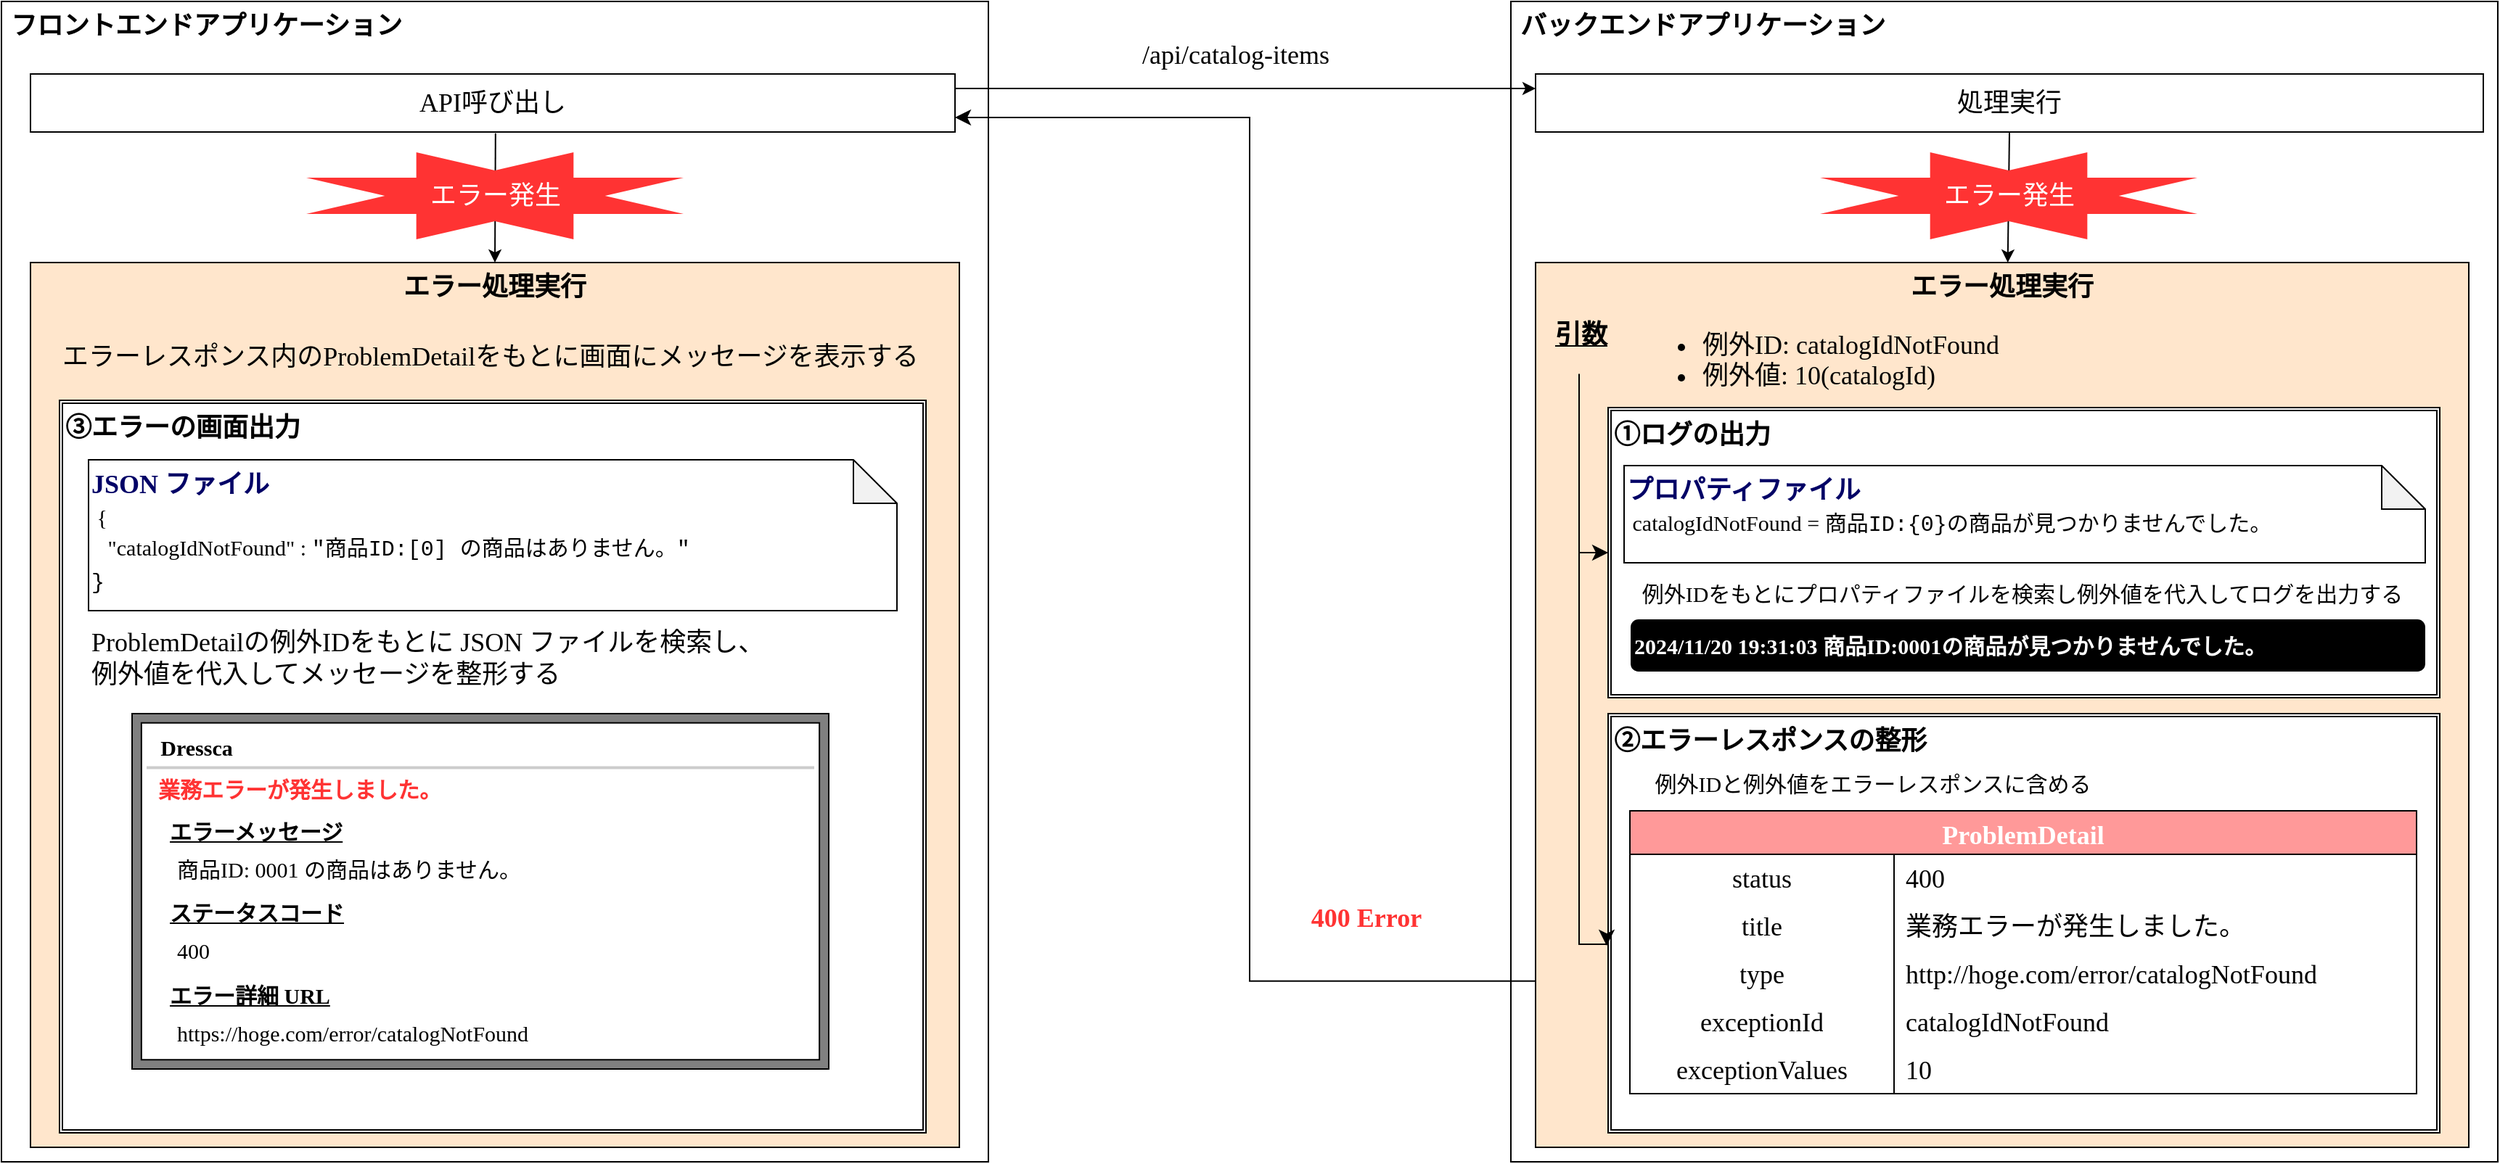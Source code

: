 <mxfile>
    <diagram id="EM-P6hWqXpQ67DBKpDgs" name="ページ1">
        <mxGraphModel dx="2684" dy="1349" grid="1" gridSize="10" guides="1" tooltips="1" connect="1" arrows="1" fold="1" page="1" pageScale="1" pageWidth="827" pageHeight="1169" math="0" shadow="0">
            <root>
                <mxCell id="0"/>
                <mxCell id="1" parent="0"/>
                <mxCell id="3" value="&lt;b&gt;&amp;nbsp;フロントエンドアプリケーション&lt;/b&gt;" style="whiteSpace=wrap;html=1;align=left;fontSize=18;verticalAlign=top;fontFamily=Noto Sans JP;fontSource=https%3A%2F%2Ffonts.googleapis.com%2Fcss%3Ffamily%3DNoto%2BSans%2BJP;fillColor=none;" parent="1" vertex="1">
                    <mxGeometry x="-200" y="40" width="680" height="800" as="geometry"/>
                </mxCell>
                <mxCell id="4" value="API呼び出し" style="whiteSpace=wrap;html=1;labelBackgroundColor=none;fontFamily=Noto Sans JP;fontSource=https%3A%2F%2Ffonts.googleapis.com%2Fcss%3Ffamily%3DNoto%2BSans%2BJP;fontSize=18;fillColor=#FFFFFF;" parent="1" vertex="1">
                    <mxGeometry x="-180" y="90" width="637" height="40" as="geometry"/>
                </mxCell>
                <mxCell id="6" value="" style="edgeStyle=none;orthogonalLoop=1;jettySize=auto;html=1;fontFamily=Noto Sans JP;fontSource=https%3A%2F%2Ffonts.googleapis.com%2Fcss%3Ffamily%3DNoto%2BSans%2BJP;fontSize=18;exitX=1;exitY=0.25;exitDx=0;exitDy=0;entryX=0;entryY=0.25;entryDx=0;entryDy=0;" parent="1" edge="1" target="130" source="4">
                    <mxGeometry width="100" relative="1" as="geometry">
                        <mxPoint x="773" y="97" as="sourcePoint"/>
                        <mxPoint x="840" y="100" as="targetPoint"/>
                        <Array as="points"/>
                    </mxGeometry>
                </mxCell>
                <mxCell id="11" value="&lt;font color=&quot;#000000&quot;&gt;/api/catalog-items&lt;/font&gt;" style="text;html=1;align=center;verticalAlign=middle;resizable=0;points=[];autosize=1;strokeColor=none;fillColor=none;fontSize=18;fontFamily=Noto Sans JP;fontColor=#FFFFFF;" parent="1" vertex="1">
                    <mxGeometry x="560" y="57" width="180" height="40" as="geometry"/>
                </mxCell>
                <mxCell id="76" value="&lt;b&gt;エラー処理実行&lt;/b&gt;" style="whiteSpace=wrap;html=1;labelBackgroundColor=none;fontFamily=Noto Sans JP;fontSource=https%3A%2F%2Ffonts.googleapis.com%2Fcss%3Ffamily%3DNoto%2BSans%2BJP;fontSize=18;verticalAlign=top;fillColor=#ffe6cc;strokeColor=#000000;" parent="1" vertex="1">
                    <mxGeometry x="-180" y="220" width="640" height="610" as="geometry"/>
                </mxCell>
                <mxCell id="80" value="&lt;font style=&quot;font-size: 18px;&quot;&gt;エラーレスポンス内のProblemDetailをもとに画面にメッセージを表示する&lt;/font&gt;" style="text;html=1;align=left;verticalAlign=middle;resizable=0;points=[];autosize=1;strokeColor=none;fillColor=none;fontSize=15;fontFamily=Noto Sans JP;fontColor=#000000;labelBackgroundColor=none;fontSource=https%3A%2F%2Ffonts.googleapis.com%2Fcss%3Ffamily%3DNoto%2BSans%2BJP;" parent="76" vertex="1">
                    <mxGeometry x="19.692" y="45" width="630" height="40" as="geometry"/>
                </mxCell>
                <mxCell id="78" value="" style="edgeStyle=none;orthogonalLoop=1;jettySize=auto;html=1;fontFamily=Noto Sans JP;fontSource=https%3A%2F%2Ffonts.googleapis.com%2Fcss%3Ffamily%3DNoto%2BSans%2BJP;fontSize=18;exitX=0.503;exitY=1.022;exitDx=0;exitDy=0;exitPerimeter=0;" parent="1" edge="1" source="4">
                    <mxGeometry width="100" relative="1" as="geometry">
                        <mxPoint x="234" y="130" as="sourcePoint"/>
                        <mxPoint x="140" y="220" as="targetPoint"/>
                        <Array as="points"/>
                    </mxGeometry>
                </mxCell>
                <mxCell id="79" value="&lt;b&gt;③エラーの画面出力&lt;/b&gt;" style="shape=ext;double=1;rounded=0;whiteSpace=wrap;html=1;labelBackgroundColor=none;fontFamily=Noto Sans JP;fontSource=https%3A%2F%2Ffonts.googleapis.com%2Fcss%3Ffamily%3DNoto%2BSans%2BJP;fontSize=18;fontColor=#000000;fillColor=#FFFFFF;align=left;verticalAlign=top;" parent="1" vertex="1">
                    <mxGeometry x="-160" y="315" width="597" height="505" as="geometry"/>
                </mxCell>
                <mxCell id="81" value="&lt;font&gt;400 Error&lt;/font&gt;" style="text;html=1;align=center;verticalAlign=middle;resizable=0;points=[];autosize=1;strokeColor=none;fillColor=none;fontSize=18;fontFamily=Noto Sans JP;fontColor=#FF3333;fontStyle=1" parent="1" vertex="1">
                    <mxGeometry x="690" y="652" width="100" height="40" as="geometry"/>
                </mxCell>
                <mxCell id="82" value="&lt;font style=&quot;&quot;&gt;&lt;font color=&quot;#000066&quot;&gt;&lt;b&gt;JSON ファイル&lt;/b&gt;&lt;/font&gt;&lt;br&gt;&lt;font style=&quot;font-size: 15px;&quot;&gt;&amp;nbsp;{ &lt;br&gt;&amp;nbsp; &amp;nbsp;&quot;catalogIdNotFound&quot; :&amp;nbsp;&lt;/font&gt;&lt;span style=&quot;font-family: Consolas, &amp;quot;Courier New&amp;quot;, monospace;&quot;&gt;&lt;font style=&quot;font-size: 15px;&quot;&gt;&quot;商品ID:[0] の商品はありません。&quot;&lt;br&gt;}&lt;br&gt;&lt;/font&gt;&lt;/span&gt;&lt;/font&gt;" style="shape=note;whiteSpace=wrap;html=1;backgroundOutline=1;darkOpacity=0.05;labelBackgroundColor=none;fontFamily=Noto Sans JP;fontSource=https%3A%2F%2Ffonts.googleapis.com%2Fcss%3Ffamily%3DNoto%2BSans%2BJP;fontSize=18;fontColor=#000000;fillColor=#FFFFFF;align=left;verticalAlign=top;" parent="1" vertex="1">
                    <mxGeometry x="-140" y="356" width="557" height="104" as="geometry"/>
                </mxCell>
                <mxCell id="83" value="&lt;div style=&quot;font-size: 18px;&quot;&gt;&lt;font style=&quot;font-size: 18px;&quot;&gt;&lt;span style=&quot;background-color: initial;&quot;&gt;ProblemDetailの例外IDをもとに&amp;nbsp;&lt;/span&gt;&lt;span style=&quot;background-color: initial;&quot;&gt;JSON ファイルを&lt;/span&gt;&lt;/font&gt;&lt;span style=&quot;background-color: initial;&quot;&gt;検索し、&lt;br&gt;&lt;/span&gt;&lt;span style=&quot;background-color: initial;&quot;&gt;例外値を代入してメッセージを整形する&lt;/span&gt;&lt;/div&gt;" style="text;html=1;align=left;verticalAlign=middle;resizable=0;points=[];autosize=1;strokeColor=none;fillColor=none;fontSize=15;fontFamily=Noto Sans JP;fontColor=#000000;labelBackgroundColor=none;fontSource=https%3A%2F%2Ffonts.googleapis.com%2Fcss%3Ffamily%3DNoto%2BSans%2BJP;" parent="1" vertex="1">
                    <mxGeometry x="-140" y="463" width="500" height="60" as="geometry"/>
                </mxCell>
                <mxCell id="85" value="" style="edgeStyle=elbowEdgeStyle;elbow=horizontal;endArrow=classic;html=1;curved=0;rounded=0;endSize=8;startSize=8;fontFamily=Noto Sans JP;fontSource=https%3A%2F%2Ffonts.googleapis.com%2Fcss%3Ffamily%3DNoto%2BSans%2BJP;fontSize=15;fontColor=#FF3333;exitX=0.004;exitY=0.638;exitDx=0;exitDy=0;exitPerimeter=0;entryX=1;entryY=0.75;entryDx=0;entryDy=0;" parent="1" source="139" target="4" edge="1">
                    <mxGeometry width="50" height="50" relative="1" as="geometry">
                        <mxPoint x="470" y="690" as="sourcePoint"/>
                        <mxPoint x="460" y="120" as="targetPoint"/>
                        <Array as="points">
                            <mxPoint x="660" y="440"/>
                            <mxPoint x="640" y="410"/>
                        </Array>
                    </mxGeometry>
                </mxCell>
                <mxCell id="87" value="" style="verticalLabelPosition=bottom;verticalAlign=top;html=1;shape=mxgraph.basic.8_point_star;labelBackgroundColor=#FFFFFF;fontFamily=Noto Sans JP;fontSource=https%3A%2F%2Ffonts.googleapis.com%2Fcss%3Ffamily%3DNoto%2BSans%2BJP;fontSize=18;fillColor=#FF3333;strokeColor=none;align=center;horizontal=0;" parent="1" vertex="1">
                    <mxGeometry x="10" y="144" width="260" height="60" as="geometry"/>
                </mxCell>
                <mxCell id="86" value="エラー発生" style="text;html=1;align=center;verticalAlign=middle;resizable=0;points=[];autosize=1;strokeColor=none;fillColor=none;fontSize=18;fontFamily=Noto Sans JP;fontColor=#FFFFFF;" parent="1" vertex="1">
                    <mxGeometry x="85" y="154" width="110" height="40" as="geometry"/>
                </mxCell>
                <mxCell id="88" value="" style="verticalLabelPosition=bottom;verticalAlign=top;html=1;shape=mxgraph.basic.frame;dx=6.43;whiteSpace=wrap;labelBackgroundColor=none;fontFamily=Noto Sans JP;fontSource=https%3A%2F%2Ffonts.googleapis.com%2Fcss%3Ffamily%3DNoto%2BSans%2BJP;fontSize=15;fontColor=#FF3333;fillColor=#808080;" parent="1" vertex="1">
                    <mxGeometry x="-110" y="531" width="480" height="245" as="geometry"/>
                </mxCell>
                <mxCell id="89" value="業務エラーが発生しました。" style="text;html=1;align=left;verticalAlign=middle;resizable=0;points=[];autosize=1;strokeColor=none;fillColor=none;fontSize=15;fontFamily=Noto Sans JP;fontColor=#FF3333;fontStyle=1" parent="1" vertex="1">
                    <mxGeometry x="-94" y="568" width="220" height="30" as="geometry"/>
                </mxCell>
                <mxCell id="90" value="&lt;u&gt;エラーメッセージ&lt;/u&gt;" style="text;html=1;align=left;verticalAlign=middle;resizable=0;points=[];autosize=1;strokeColor=none;fillColor=none;fontSize=15;fontFamily=Noto Sans JP;fontColor=#000000;fontStyle=1" parent="1" vertex="1">
                    <mxGeometry x="-86" y="597" width="140" height="30" as="geometry"/>
                </mxCell>
                <mxCell id="92" value="商品ID: 0001 の商品はありません。" style="text;html=1;align=left;verticalAlign=middle;resizable=0;points=[];autosize=1;strokeColor=none;fillColor=none;fontSize=15;fontFamily=Noto Sans JP;fontColor=#000000;fontStyle=0" parent="1" vertex="1">
                    <mxGeometry x="-81" y="623" width="260" height="30" as="geometry"/>
                </mxCell>
                <mxCell id="94" value="Dressca" style="text;html=1;align=center;verticalAlign=middle;resizable=0;points=[];autosize=1;strokeColor=none;fillColor=none;fontSize=15;fontFamily=Noto Sans JP;fontColor=#000000;fontStyle=1" parent="1" vertex="1">
                    <mxGeometry x="-106" y="538.5" width="80" height="30" as="geometry"/>
                </mxCell>
                <mxCell id="95" value="" style="line;strokeWidth=2;html=1;labelBackgroundColor=none;fontFamily=Noto Sans JP;fontSource=https%3A%2F%2Ffonts.googleapis.com%2Fcss%3Ffamily%3DNoto%2BSans%2BJP;fontSize=15;fontColor=#000000;fillColor=#808080;strokeColor=#CCCCCC;" parent="1" vertex="1">
                    <mxGeometry x="-100" y="561.5" width="460" height="13.53" as="geometry"/>
                </mxCell>
                <mxCell id="129" value="&lt;b&gt;&amp;nbsp;バックエンドアプリケーション&lt;/b&gt;" style="whiteSpace=wrap;html=1;align=left;fontSize=18;verticalAlign=top;fontFamily=Noto Sans JP;fontSource=https%3A%2F%2Ffonts.googleapis.com%2Fcss%3Ffamily%3DNoto%2BSans%2BJP;fillColor=none;" vertex="1" parent="1">
                    <mxGeometry x="840" y="40" width="680" height="800" as="geometry"/>
                </mxCell>
                <mxCell id="130" value="処理実行" style="whiteSpace=wrap;html=1;labelBackgroundColor=none;fontFamily=Noto Sans JP;fontSource=https%3A%2F%2Ffonts.googleapis.com%2Fcss%3Ffamily%3DNoto%2BSans%2BJP;fontSize=18;fillColor=#FFFFFF;" vertex="1" parent="1">
                    <mxGeometry x="857" y="90" width="653" height="40" as="geometry"/>
                </mxCell>
                <mxCell id="131" value="&lt;b&gt;エラー処理実行&lt;/b&gt;" style="whiteSpace=wrap;html=1;labelBackgroundColor=none;fontFamily=Noto Sans JP;fontSource=https%3A%2F%2Ffonts.googleapis.com%2Fcss%3Ffamily%3DNoto%2BSans%2BJP;fontSize=18;verticalAlign=top;fillColor=#ffe6cc;strokeColor=#000000;" vertex="1" parent="1">
                    <mxGeometry x="857" y="220" width="643" height="610" as="geometry"/>
                </mxCell>
                <mxCell id="132" value="&lt;ul&gt;&lt;li&gt;例外ID: catalogIdNotFound&lt;/li&gt;&lt;li&gt;例外値: 10(catalogId)&lt;/li&gt;&lt;/ul&gt;" style="text;strokeColor=none;fillColor=none;html=1;whiteSpace=wrap;verticalAlign=bottom;overflow=hidden;labelBackgroundColor=none;fontFamily=Noto Sans JP;fontSource=https%3A%2F%2Ffonts.googleapis.com%2Fcss%3Ffamily%3DNoto%2BSans%2BJP;fontSize=18;fontColor=#000000;" vertex="1" parent="131">
                    <mxGeometry x="73.235" y="20" width="569.765" height="90" as="geometry"/>
                </mxCell>
                <mxCell id="133" value="" style="edgeStyle=none;orthogonalLoop=1;jettySize=auto;html=1;fontFamily=Noto Sans JP;fontSource=https%3A%2F%2Ffonts.googleapis.com%2Fcss%3Ffamily%3DNoto%2BSans%2BJP;fontSize=18;exitX=0.5;exitY=1;exitDx=0;exitDy=0;" edge="1" parent="1" source="130" target="131">
                    <mxGeometry width="100" relative="1" as="geometry">
                        <mxPoint x="1487" y="125" as="sourcePoint"/>
                        <mxPoint x="1287" y="125" as="targetPoint"/>
                        <Array as="points"/>
                    </mxGeometry>
                </mxCell>
                <mxCell id="134" value="" style="verticalLabelPosition=bottom;verticalAlign=top;html=1;shape=mxgraph.basic.8_point_star;labelBackgroundColor=#FFFFFF;fontFamily=Noto Sans JP;fontSource=https%3A%2F%2Ffonts.googleapis.com%2Fcss%3Ffamily%3DNoto%2BSans%2BJP;fontSize=18;fillColor=#FF3333;strokeColor=none;align=center;horizontal=0;" vertex="1" parent="1">
                    <mxGeometry x="1053" y="144" width="260" height="60" as="geometry"/>
                </mxCell>
                <mxCell id="135" value="エラー発生" style="text;html=1;align=center;verticalAlign=middle;resizable=0;points=[];autosize=1;strokeColor=none;fillColor=none;fontSize=18;fontFamily=Noto Sans JP;fontColor=#FFFFFF;" vertex="1" parent="1">
                    <mxGeometry x="1128" y="154" width="110" height="40" as="geometry"/>
                </mxCell>
                <mxCell id="136" value="引数" style="text;html=1;align=center;verticalAlign=middle;resizable=0;points=[];autosize=1;strokeColor=none;fillColor=none;fontSize=18;fontFamily=Noto Sans JP;fontColor=#000000;fontStyle=5" vertex="1" parent="1">
                    <mxGeometry x="858" y="250" width="60" height="40" as="geometry"/>
                </mxCell>
                <mxCell id="137" value="&lt;b&gt;①ログの出力&lt;/b&gt;" style="shape=ext;double=1;rounded=0;whiteSpace=wrap;html=1;labelBackgroundColor=none;fontFamily=Noto Sans JP;fontSource=https%3A%2F%2Ffonts.googleapis.com%2Fcss%3Ffamily%3DNoto%2BSans%2BJP;fontSize=18;fontColor=#000000;fillColor=#FFFFFF;align=left;verticalAlign=top;" vertex="1" parent="1">
                    <mxGeometry x="907" y="320" width="573" height="200" as="geometry"/>
                </mxCell>
                <mxCell id="138" value="&lt;font style=&quot;&quot;&gt;&lt;font color=&quot;#000066&quot;&gt;&lt;b&gt;プロパティファイル&lt;/b&gt;&lt;/font&gt;&lt;br&gt;&lt;font style=&quot;font-size: 15px;&quot;&gt;&amp;nbsp;catalogIdNotFound =&amp;nbsp;&lt;/font&gt;&lt;span style=&quot;font-family: Consolas, &amp;quot;Courier New&amp;quot;, monospace;&quot;&gt;&lt;font style=&quot;font-size: 15px;&quot;&gt;商品ID:{0}の商品が見つかりませんでした。&lt;/font&gt;&lt;/span&gt;&lt;/font&gt;" style="shape=note;whiteSpace=wrap;html=1;backgroundOutline=1;darkOpacity=0.05;labelBackgroundColor=none;fontFamily=Noto Sans JP;fontSource=https%3A%2F%2Ffonts.googleapis.com%2Fcss%3Ffamily%3DNoto%2BSans%2BJP;fontSize=18;fontColor=#000000;fillColor=#FFFFFF;align=left;verticalAlign=top;" vertex="1" parent="1">
                    <mxGeometry x="918" y="360" width="552" height="67" as="geometry"/>
                </mxCell>
                <mxCell id="139" value="&lt;b&gt;②エラーレスポンスの整形&lt;/b&gt;" style="shape=ext;double=1;rounded=0;whiteSpace=wrap;html=1;labelBackgroundColor=none;fontFamily=Noto Sans JP;fontSource=https%3A%2F%2Ffonts.googleapis.com%2Fcss%3Ffamily%3DNoto%2BSans%2BJP;fontSize=18;fontColor=#000000;fillColor=#FFFFFF;align=left;verticalAlign=top;" vertex="1" parent="1">
                    <mxGeometry x="907" y="531" width="573" height="289" as="geometry"/>
                </mxCell>
                <mxCell id="140" value="ProblemDetail" style="shape=table;startSize=30;container=1;collapsible=0;childLayout=tableLayout;fixedRows=1;rowLines=0;fontStyle=1;labelBackgroundColor=none;fontFamily=Noto Sans JP;fontSource=https%3A%2F%2Ffonts.googleapis.com%2Fcss%3Ffamily%3DNoto%2BSans%2BJP;fontSize=18;fontColor=#FFFFFF;fillColor=#FF9999;" vertex="1" parent="1">
                    <mxGeometry x="922" y="598" width="542" height="195" as="geometry"/>
                </mxCell>
                <mxCell id="141" value="" style="shape=tableRow;horizontal=0;startSize=0;swimlaneHead=0;swimlaneBody=0;top=0;left=0;bottom=0;right=0;collapsible=0;dropTarget=0;fillColor=none;points=[[0,0.5],[1,0.5]];portConstraint=eastwest;labelBackgroundColor=none;fontFamily=Noto Sans JP;fontSource=https%3A%2F%2Ffonts.googleapis.com%2Fcss%3Ffamily%3DNoto%2BSans%2BJP;fontSize=18;fontColor=#000000;" vertex="1" parent="140">
                    <mxGeometry y="30" width="542" height="33" as="geometry"/>
                </mxCell>
                <mxCell id="142" value="status" style="shape=partialRectangle;html=1;whiteSpace=wrap;connectable=0;fillColor=none;top=0;left=0;bottom=0;right=0;overflow=hidden;pointerEvents=1;labelBackgroundColor=none;fontFamily=Noto Sans JP;fontSource=https%3A%2F%2Ffonts.googleapis.com%2Fcss%3Ffamily%3DNoto%2BSans%2BJP;fontSize=18;fontColor=#000000;" vertex="1" parent="141">
                    <mxGeometry width="182" height="33" as="geometry">
                        <mxRectangle width="182" height="33" as="alternateBounds"/>
                    </mxGeometry>
                </mxCell>
                <mxCell id="143" value="400" style="shape=partialRectangle;html=1;whiteSpace=wrap;connectable=0;fillColor=none;top=0;left=0;bottom=0;right=0;align=left;spacingLeft=6;overflow=hidden;labelBackgroundColor=none;fontFamily=Noto Sans JP;fontSource=https%3A%2F%2Ffonts.googleapis.com%2Fcss%3Ffamily%3DNoto%2BSans%2BJP;fontSize=18;fontColor=#000000;" vertex="1" parent="141">
                    <mxGeometry x="182" width="360" height="33" as="geometry">
                        <mxRectangle width="360" height="33" as="alternateBounds"/>
                    </mxGeometry>
                </mxCell>
                <mxCell id="144" value="" style="shape=tableRow;horizontal=0;startSize=0;swimlaneHead=0;swimlaneBody=0;top=0;left=0;bottom=0;right=0;collapsible=0;dropTarget=0;fillColor=none;points=[[0,0.5],[1,0.5]];portConstraint=eastwest;labelBackgroundColor=none;fontFamily=Noto Sans JP;fontSource=https%3A%2F%2Ffonts.googleapis.com%2Fcss%3Ffamily%3DNoto%2BSans%2BJP;fontSize=18;fontColor=#000000;" vertex="1" parent="140">
                    <mxGeometry y="63" width="542" height="33" as="geometry"/>
                </mxCell>
                <mxCell id="145" value="title" style="shape=partialRectangle;html=1;whiteSpace=wrap;connectable=0;fillColor=none;top=0;left=0;bottom=0;right=0;overflow=hidden;labelBackgroundColor=none;fontFamily=Noto Sans JP;fontSource=https%3A%2F%2Ffonts.googleapis.com%2Fcss%3Ffamily%3DNoto%2BSans%2BJP;fontSize=18;fontColor=#000000;" vertex="1" parent="144">
                    <mxGeometry width="182" height="33" as="geometry">
                        <mxRectangle width="182" height="33" as="alternateBounds"/>
                    </mxGeometry>
                </mxCell>
                <mxCell id="146" value="業務エラーが発生しました。" style="shape=partialRectangle;html=1;whiteSpace=wrap;connectable=0;fillColor=none;top=0;left=0;bottom=0;right=0;align=left;spacingLeft=6;overflow=hidden;labelBackgroundColor=none;fontFamily=Noto Sans JP;fontSource=https%3A%2F%2Ffonts.googleapis.com%2Fcss%3Ffamily%3DNoto%2BSans%2BJP;fontSize=18;fontColor=#000000;" vertex="1" parent="144">
                    <mxGeometry x="182" width="360" height="33" as="geometry">
                        <mxRectangle width="360" height="33" as="alternateBounds"/>
                    </mxGeometry>
                </mxCell>
                <mxCell id="147" value="" style="shape=tableRow;horizontal=0;startSize=0;swimlaneHead=0;swimlaneBody=0;top=0;left=0;bottom=0;right=0;collapsible=0;dropTarget=0;fillColor=none;points=[[0,0.5],[1,0.5]];portConstraint=eastwest;labelBackgroundColor=none;fontFamily=Noto Sans JP;fontSource=https%3A%2F%2Ffonts.googleapis.com%2Fcss%3Ffamily%3DNoto%2BSans%2BJP;fontSize=18;fontColor=#000000;" vertex="1" parent="140">
                    <mxGeometry y="96" width="542" height="33" as="geometry"/>
                </mxCell>
                <mxCell id="148" value="type" style="shape=partialRectangle;html=1;whiteSpace=wrap;connectable=0;fillColor=none;top=0;left=0;bottom=0;right=0;overflow=hidden;labelBackgroundColor=none;fontFamily=Noto Sans JP;fontSource=https%3A%2F%2Ffonts.googleapis.com%2Fcss%3Ffamily%3DNoto%2BSans%2BJP;fontSize=18;fontColor=#000000;" vertex="1" parent="147">
                    <mxGeometry width="182" height="33" as="geometry">
                        <mxRectangle width="182" height="33" as="alternateBounds"/>
                    </mxGeometry>
                </mxCell>
                <mxCell id="149" value="http://hoge.com/error/catalogNotFound" style="shape=partialRectangle;html=1;whiteSpace=wrap;connectable=0;fillColor=none;top=0;left=0;bottom=0;right=0;align=left;spacingLeft=6;overflow=hidden;labelBackgroundColor=none;fontFamily=Noto Sans JP;fontSource=https%3A%2F%2Ffonts.googleapis.com%2Fcss%3Ffamily%3DNoto%2BSans%2BJP;fontSize=18;fontColor=#000000;" vertex="1" parent="147">
                    <mxGeometry x="182" width="360" height="33" as="geometry">
                        <mxRectangle width="360" height="33" as="alternateBounds"/>
                    </mxGeometry>
                </mxCell>
                <mxCell id="150" value="" style="shape=tableRow;horizontal=0;startSize=0;swimlaneHead=0;swimlaneBody=0;top=0;left=0;bottom=0;right=0;collapsible=0;dropTarget=0;fillColor=none;points=[[0,0.5],[1,0.5]];portConstraint=eastwest;labelBackgroundColor=none;fontFamily=Noto Sans JP;fontSource=https%3A%2F%2Ffonts.googleapis.com%2Fcss%3Ffamily%3DNoto%2BSans%2BJP;fontSize=18;fontColor=#000000;" vertex="1" parent="140">
                    <mxGeometry y="129" width="542" height="33" as="geometry"/>
                </mxCell>
                <mxCell id="151" value="exceptionId" style="shape=partialRectangle;html=1;whiteSpace=wrap;connectable=0;fillColor=none;top=0;left=0;bottom=0;right=0;overflow=hidden;labelBackgroundColor=none;fontFamily=Noto Sans JP;fontSource=https%3A%2F%2Ffonts.googleapis.com%2Fcss%3Ffamily%3DNoto%2BSans%2BJP;fontSize=18;fontColor=#000000;" vertex="1" parent="150">
                    <mxGeometry width="182" height="33" as="geometry">
                        <mxRectangle width="182" height="33" as="alternateBounds"/>
                    </mxGeometry>
                </mxCell>
                <mxCell id="152" value="catalogIdNotFound" style="shape=partialRectangle;html=1;whiteSpace=wrap;connectable=0;fillColor=none;top=0;left=0;bottom=0;right=0;align=left;spacingLeft=6;overflow=hidden;labelBackgroundColor=none;fontFamily=Noto Sans JP;fontSource=https%3A%2F%2Ffonts.googleapis.com%2Fcss%3Ffamily%3DNoto%2BSans%2BJP;fontSize=18;fontColor=#000000;" vertex="1" parent="150">
                    <mxGeometry x="182" width="360" height="33" as="geometry">
                        <mxRectangle width="360" height="33" as="alternateBounds"/>
                    </mxGeometry>
                </mxCell>
                <mxCell id="153" value="" style="shape=tableRow;horizontal=0;startSize=0;swimlaneHead=0;swimlaneBody=0;top=0;left=0;bottom=0;right=0;collapsible=0;dropTarget=0;fillColor=none;points=[[0,0.5],[1,0.5]];portConstraint=eastwest;labelBackgroundColor=none;fontFamily=Noto Sans JP;fontSource=https%3A%2F%2Ffonts.googleapis.com%2Fcss%3Ffamily%3DNoto%2BSans%2BJP;fontSize=18;fontColor=#000000;" vertex="1" parent="140">
                    <mxGeometry y="162" width="542" height="33" as="geometry"/>
                </mxCell>
                <mxCell id="154" value="exceptionValues" style="shape=partialRectangle;html=1;whiteSpace=wrap;connectable=0;fillColor=none;top=0;left=0;bottom=0;right=0;overflow=hidden;labelBackgroundColor=none;fontFamily=Noto Sans JP;fontSource=https%3A%2F%2Ffonts.googleapis.com%2Fcss%3Ffamily%3DNoto%2BSans%2BJP;fontSize=18;fontColor=#000000;" vertex="1" parent="153">
                    <mxGeometry width="182" height="33" as="geometry">
                        <mxRectangle width="182" height="33" as="alternateBounds"/>
                    </mxGeometry>
                </mxCell>
                <mxCell id="155" value="10" style="shape=partialRectangle;html=1;whiteSpace=wrap;connectable=0;fillColor=none;top=0;left=0;bottom=0;right=0;align=left;spacingLeft=6;overflow=hidden;labelBackgroundColor=none;fontFamily=Noto Sans JP;fontSource=https%3A%2F%2Ffonts.googleapis.com%2Fcss%3Ffamily%3DNoto%2BSans%2BJP;fontSize=18;fontColor=#000000;" vertex="1" parent="153">
                    <mxGeometry x="182" width="360" height="33" as="geometry">
                        <mxRectangle width="360" height="33" as="alternateBounds"/>
                    </mxGeometry>
                </mxCell>
                <mxCell id="156" value="" style="edgeStyle=elbowEdgeStyle;elbow=vertical;endArrow=classic;html=1;curved=0;rounded=0;endSize=8;startSize=8;fontFamily=Noto Sans JP;fontSource=https%3A%2F%2Ffonts.googleapis.com%2Fcss%3Ffamily%3DNoto%2BSans%2BJP;fontSize=18;fontColor=#000000;entryX=0;entryY=0.5;entryDx=0;entryDy=0;" edge="1" parent="1" target="137">
                    <mxGeometry width="50" height="50" relative="1" as="geometry">
                        <mxPoint x="887" y="300" as="sourcePoint"/>
                        <mxPoint x="1407" y="400" as="targetPoint"/>
                        <Array as="points">
                            <mxPoint x="900" y="420"/>
                        </Array>
                    </mxGeometry>
                </mxCell>
                <mxCell id="157" value="" style="edgeStyle=elbowEdgeStyle;elbow=vertical;endArrow=classic;html=1;curved=0;rounded=0;endSize=8;startSize=8;fontFamily=Noto Sans JP;fontSource=https%3A%2F%2Ffonts.googleapis.com%2Fcss%3Ffamily%3DNoto%2BSans%2BJP;fontSize=18;fontColor=#000000;entryX=0;entryY=0.5;entryDx=0;entryDy=0;exitX=0.5;exitY=1.143;exitDx=0;exitDy=0;exitPerimeter=0;" edge="1" parent="1">
                    <mxGeometry width="50" height="50" relative="1" as="geometry">
                        <mxPoint x="887" y="296.72" as="sourcePoint"/>
                        <mxPoint x="906" y="691.0" as="targetPoint"/>
                        <Array as="points">
                            <mxPoint x="876" y="690"/>
                        </Array>
                    </mxGeometry>
                </mxCell>
                <mxCell id="158" value="例外IDと例外値をエラーレスポンスに含める" style="text;html=1;align=center;verticalAlign=middle;resizable=0;points=[];autosize=1;strokeColor=none;fillColor=none;fontSize=15;fontFamily=Noto Sans JP;fontColor=#000000;labelBackgroundColor=none;fontSource=https%3A%2F%2Ffonts.googleapis.com%2Fcss%3Ffamily%3DNoto%2BSans%2BJP;" vertex="1" parent="1">
                    <mxGeometry x="929" y="564" width="320" height="30" as="geometry"/>
                </mxCell>
                <mxCell id="159" value="例外IDをもとにプロパティファイルを検索し&lt;span style=&quot;background-color: initial; text-align: left;&quot;&gt;例外値を代入してログを出力する&lt;/span&gt;" style="text;html=1;align=center;verticalAlign=middle;resizable=0;points=[];autosize=1;strokeColor=none;fillColor=none;fontSize=15;fontFamily=Noto Sans JP;fontColor=#000000;labelBackgroundColor=none;fontSource=https%3A%2F%2Ffonts.googleapis.com%2Fcss%3Ffamily%3DNoto%2BSans%2BJP;" vertex="1" parent="1">
                    <mxGeometry x="917" y="433" width="550" height="30" as="geometry"/>
                </mxCell>
                <mxCell id="160" value="&lt;b&gt;2024/11/20 19:31:03 商品ID:0001の商品が見つかりませんでした。&lt;/b&gt;" style="rounded=1;whiteSpace=wrap;html=1;labelBackgroundColor=none;fontFamily=Noto Sans JP;fontSource=https%3A%2F%2Ffonts.googleapis.com%2Fcss%3Ffamily%3DNoto%2BSans%2BJP;fontSize=15;fontColor=#FFFFFF;fillColor=#000000;strokeColor=none;align=left;" vertex="1" parent="1">
                    <mxGeometry x="922.5" y="466" width="547.5" height="36" as="geometry"/>
                </mxCell>
                <mxCell id="161" value="400" style="text;html=1;align=left;verticalAlign=middle;resizable=0;points=[];autosize=1;strokeColor=none;fillColor=none;fontSize=15;fontFamily=Noto Sans JP;fontColor=#000000;fontStyle=0" vertex="1" parent="1">
                    <mxGeometry x="-81" y="679" width="50" height="30" as="geometry"/>
                </mxCell>
                <mxCell id="162" value="&lt;u style=&quot;&quot;&gt;&lt;font style=&quot;&quot;&gt;ステータスコード&lt;/font&gt;&lt;/u&gt;" style="text;html=1;align=left;verticalAlign=middle;resizable=0;points=[];autosize=1;strokeColor=none;fillColor=none;fontSize=15;fontFamily=Noto Sans JP;fontColor=#000000;fontStyle=1" vertex="1" parent="1">
                    <mxGeometry x="-86" y="653" width="140" height="30" as="geometry"/>
                </mxCell>
                <mxCell id="163" value="&lt;u style=&quot;&quot;&gt;&lt;font style=&quot;&quot;&gt;エラー詳細 URL&lt;/font&gt;&lt;/u&gt;" style="text;html=1;align=left;verticalAlign=middle;resizable=0;points=[];autosize=1;strokeColor=none;fillColor=none;fontSize=15;fontFamily=Noto Sans JP;fontColor=#000000;fontStyle=1" vertex="1" parent="1">
                    <mxGeometry x="-86" y="710" width="130" height="30" as="geometry"/>
                </mxCell>
                <mxCell id="164" value="https://hoge.com/error/catalogNotFound" style="text;html=1;align=left;verticalAlign=middle;resizable=0;points=[];autosize=1;strokeColor=none;fillColor=none;fontSize=15;fontFamily=Noto Sans JP;fontColor=#000000;fontStyle=0" vertex="1" parent="1">
                    <mxGeometry x="-81" y="736" width="310" height="30" as="geometry"/>
                </mxCell>
            </root>
        </mxGraphModel>
    </diagram>
</mxfile>